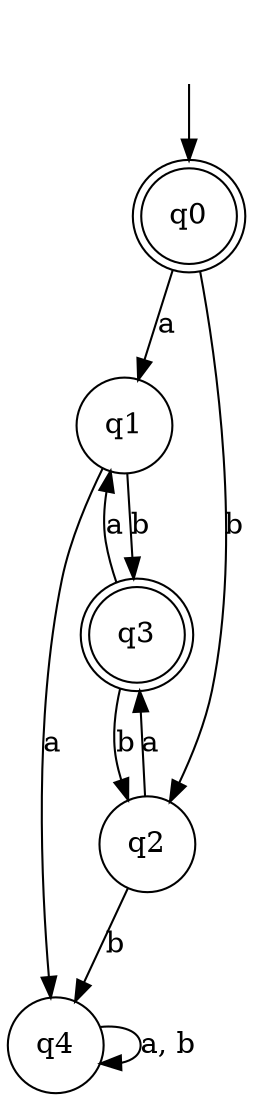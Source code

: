 digraph Automaton {

q1 [shape = circle];

q2 [shape = circle];

q3 [shape = doublecircle];

q4 [shape = circle];

_nil [style = invis];

q0 [shape = doublecircle];

q3 -> q1 [label = "a"];

_nil -> q0;

q3 -> q2 [label = "b"];

q1 -> q3 [label = "b"];

q1 -> q4 [label = "a"];

q2 -> q3 [label = "a"];

q2 -> q4 [label = "b"];

q0 -> q2 [label = "b"];

q0 -> q1 [label = "a"];

q4 -> q4 [label = "a, b"];

}
